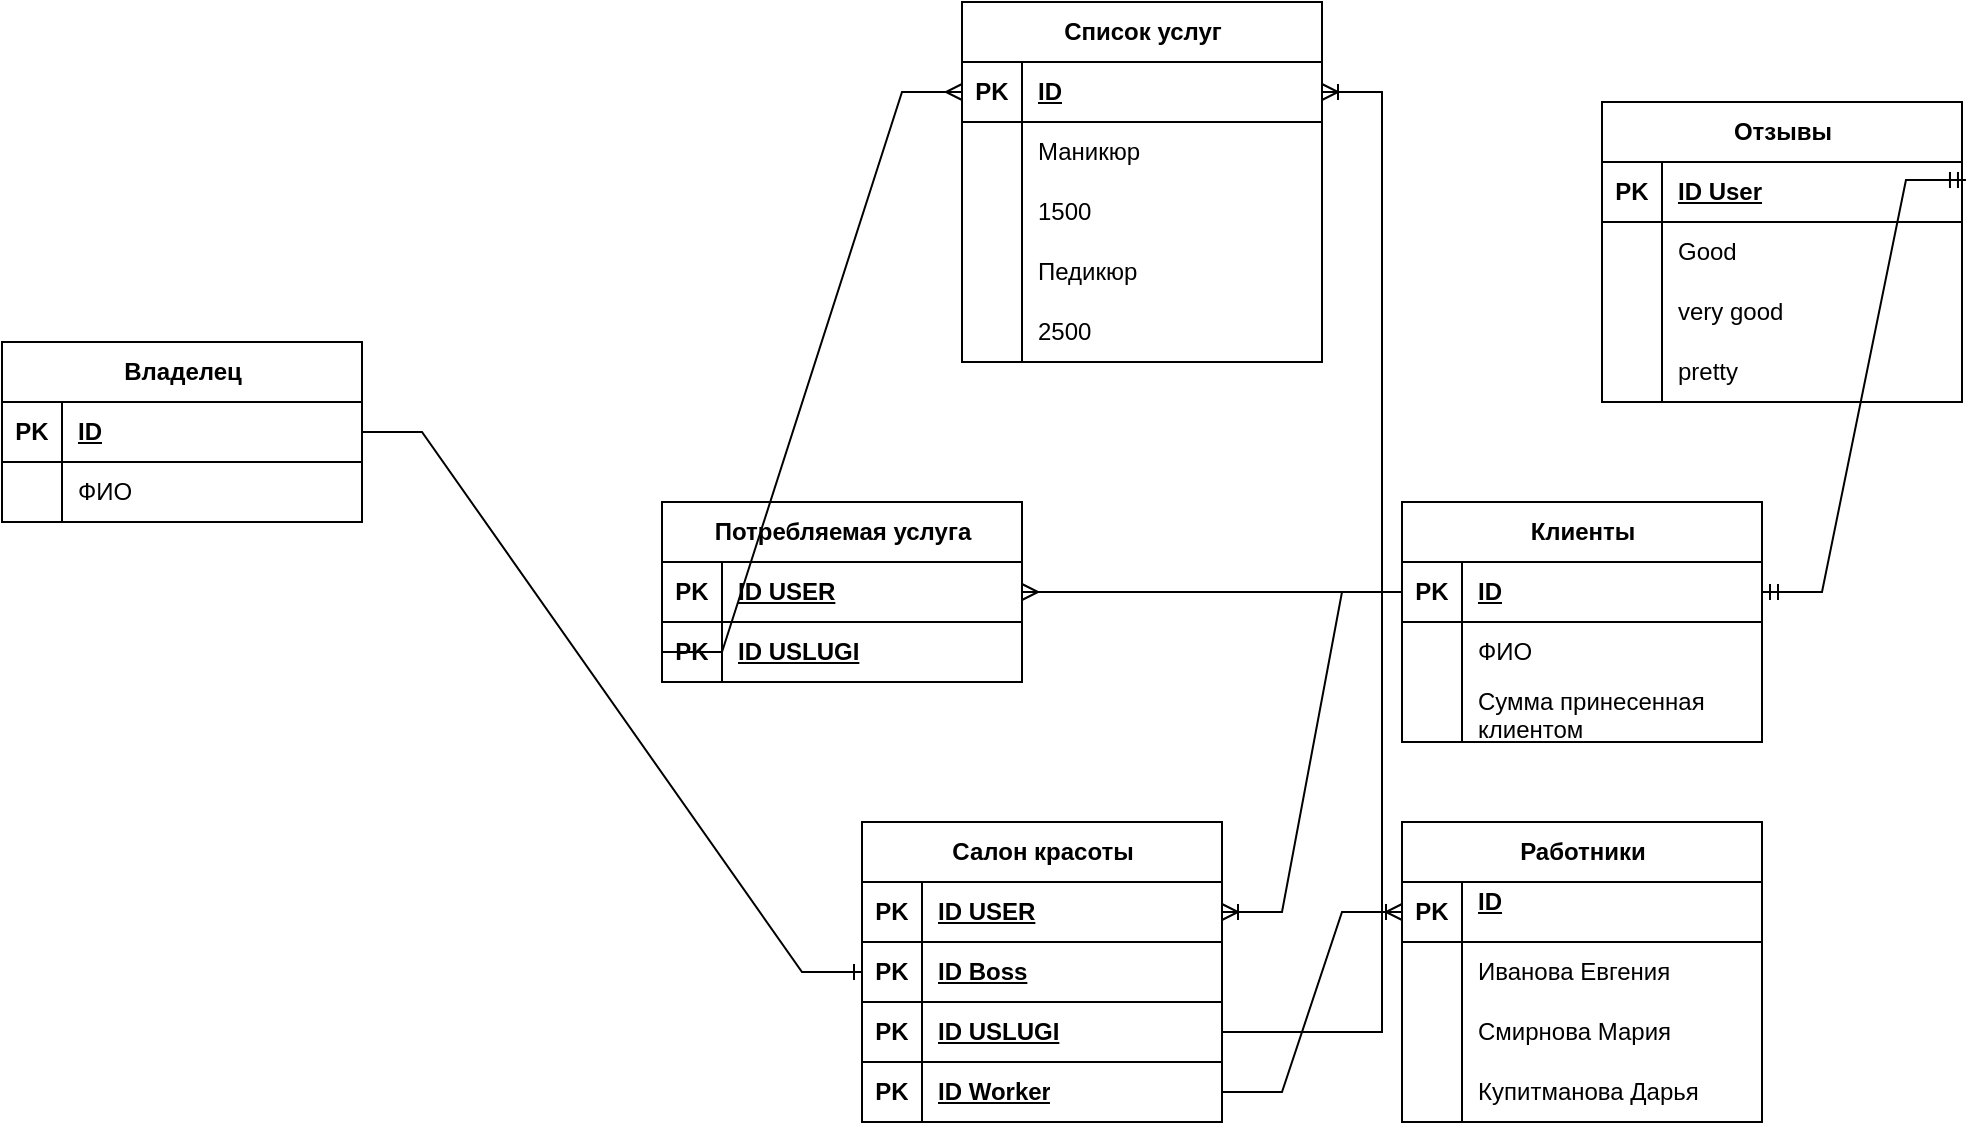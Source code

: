 <mxfile version="24.4.13" type="device">
  <diagram name="Страница — 1" id="r7TE6FZGCEaeoDphcOll">
    <mxGraphModel dx="1866" dy="1411" grid="1" gridSize="10" guides="1" tooltips="1" connect="1" arrows="1" fold="1" page="0" pageScale="1" pageWidth="827" pageHeight="1169" math="0" shadow="0">
      <root>
        <mxCell id="0" />
        <mxCell id="1" parent="0" />
        <mxCell id="mIdYA_Atwy3HraX5k7wt-1" value="Клиенты" style="shape=table;startSize=30;container=1;collapsible=1;childLayout=tableLayout;fixedRows=1;rowLines=0;fontStyle=1;align=center;resizeLast=1;html=1;" vertex="1" parent="1">
          <mxGeometry x="280" y="-200" width="180" height="120" as="geometry" />
        </mxCell>
        <mxCell id="mIdYA_Atwy3HraX5k7wt-2" value="" style="shape=tableRow;horizontal=0;startSize=0;swimlaneHead=0;swimlaneBody=0;fillColor=none;collapsible=0;dropTarget=0;points=[[0,0.5],[1,0.5]];portConstraint=eastwest;top=0;left=0;right=0;bottom=1;" vertex="1" parent="mIdYA_Atwy3HraX5k7wt-1">
          <mxGeometry y="30" width="180" height="30" as="geometry" />
        </mxCell>
        <mxCell id="mIdYA_Atwy3HraX5k7wt-3" value="PK" style="shape=partialRectangle;connectable=0;fillColor=none;top=0;left=0;bottom=0;right=0;fontStyle=1;overflow=hidden;whiteSpace=wrap;html=1;" vertex="1" parent="mIdYA_Atwy3HraX5k7wt-2">
          <mxGeometry width="30" height="30" as="geometry">
            <mxRectangle width="30" height="30" as="alternateBounds" />
          </mxGeometry>
        </mxCell>
        <mxCell id="mIdYA_Atwy3HraX5k7wt-4" value="ID" style="shape=partialRectangle;connectable=0;fillColor=none;top=0;left=0;bottom=0;right=0;align=left;spacingLeft=6;fontStyle=5;overflow=hidden;whiteSpace=wrap;html=1;" vertex="1" parent="mIdYA_Atwy3HraX5k7wt-2">
          <mxGeometry x="30" width="150" height="30" as="geometry">
            <mxRectangle width="150" height="30" as="alternateBounds" />
          </mxGeometry>
        </mxCell>
        <mxCell id="mIdYA_Atwy3HraX5k7wt-5" value="" style="shape=tableRow;horizontal=0;startSize=0;swimlaneHead=0;swimlaneBody=0;fillColor=none;collapsible=0;dropTarget=0;points=[[0,0.5],[1,0.5]];portConstraint=eastwest;top=0;left=0;right=0;bottom=0;" vertex="1" parent="mIdYA_Atwy3HraX5k7wt-1">
          <mxGeometry y="60" width="180" height="30" as="geometry" />
        </mxCell>
        <mxCell id="mIdYA_Atwy3HraX5k7wt-6" value="" style="shape=partialRectangle;connectable=0;fillColor=none;top=0;left=0;bottom=0;right=0;editable=1;overflow=hidden;whiteSpace=wrap;html=1;" vertex="1" parent="mIdYA_Atwy3HraX5k7wt-5">
          <mxGeometry width="30" height="30" as="geometry">
            <mxRectangle width="30" height="30" as="alternateBounds" />
          </mxGeometry>
        </mxCell>
        <mxCell id="mIdYA_Atwy3HraX5k7wt-7" value="ФИО" style="shape=partialRectangle;connectable=0;fillColor=none;top=0;left=0;bottom=0;right=0;align=left;spacingLeft=6;overflow=hidden;whiteSpace=wrap;html=1;" vertex="1" parent="mIdYA_Atwy3HraX5k7wt-5">
          <mxGeometry x="30" width="150" height="30" as="geometry">
            <mxRectangle width="150" height="30" as="alternateBounds" />
          </mxGeometry>
        </mxCell>
        <mxCell id="mIdYA_Atwy3HraX5k7wt-11" value="" style="shape=tableRow;horizontal=0;startSize=0;swimlaneHead=0;swimlaneBody=0;fillColor=none;collapsible=0;dropTarget=0;points=[[0,0.5],[1,0.5]];portConstraint=eastwest;top=0;left=0;right=0;bottom=0;" vertex="1" parent="mIdYA_Atwy3HraX5k7wt-1">
          <mxGeometry y="90" width="180" height="30" as="geometry" />
        </mxCell>
        <mxCell id="mIdYA_Atwy3HraX5k7wt-12" value="" style="shape=partialRectangle;connectable=0;fillColor=none;top=0;left=0;bottom=0;right=0;editable=1;overflow=hidden;whiteSpace=wrap;html=1;" vertex="1" parent="mIdYA_Atwy3HraX5k7wt-11">
          <mxGeometry width="30" height="30" as="geometry">
            <mxRectangle width="30" height="30" as="alternateBounds" />
          </mxGeometry>
        </mxCell>
        <mxCell id="mIdYA_Atwy3HraX5k7wt-13" value="Сумма принесенная клиентом" style="shape=partialRectangle;connectable=0;fillColor=none;top=0;left=0;bottom=0;right=0;align=left;spacingLeft=6;overflow=hidden;whiteSpace=wrap;html=1;" vertex="1" parent="mIdYA_Atwy3HraX5k7wt-11">
          <mxGeometry x="30" width="150" height="30" as="geometry">
            <mxRectangle width="150" height="30" as="alternateBounds" />
          </mxGeometry>
        </mxCell>
        <mxCell id="mIdYA_Atwy3HraX5k7wt-31" value="Салон красоты" style="shape=table;startSize=30;container=1;collapsible=1;childLayout=tableLayout;fixedRows=1;rowLines=0;fontStyle=1;align=center;resizeLast=1;html=1;" vertex="1" parent="1">
          <mxGeometry x="10" y="-40" width="180" height="150" as="geometry" />
        </mxCell>
        <mxCell id="mIdYA_Atwy3HraX5k7wt-32" value="" style="shape=tableRow;horizontal=0;startSize=0;swimlaneHead=0;swimlaneBody=0;fillColor=none;collapsible=0;dropTarget=0;points=[[0,0.5],[1,0.5]];portConstraint=eastwest;top=0;left=0;right=0;bottom=1;" vertex="1" parent="mIdYA_Atwy3HraX5k7wt-31">
          <mxGeometry y="30" width="180" height="30" as="geometry" />
        </mxCell>
        <mxCell id="mIdYA_Atwy3HraX5k7wt-33" value="PK" style="shape=partialRectangle;connectable=0;fillColor=none;top=0;left=0;bottom=0;right=0;fontStyle=1;overflow=hidden;whiteSpace=wrap;html=1;" vertex="1" parent="mIdYA_Atwy3HraX5k7wt-32">
          <mxGeometry width="30" height="30" as="geometry">
            <mxRectangle width="30" height="30" as="alternateBounds" />
          </mxGeometry>
        </mxCell>
        <mxCell id="mIdYA_Atwy3HraX5k7wt-34" value="ID USER" style="shape=partialRectangle;connectable=0;fillColor=none;top=0;left=0;bottom=0;right=0;align=left;spacingLeft=6;fontStyle=5;overflow=hidden;whiteSpace=wrap;html=1;" vertex="1" parent="mIdYA_Atwy3HraX5k7wt-32">
          <mxGeometry x="30" width="150" height="30" as="geometry">
            <mxRectangle width="150" height="30" as="alternateBounds" />
          </mxGeometry>
        </mxCell>
        <mxCell id="mIdYA_Atwy3HraX5k7wt-44" value="" style="shape=tableRow;horizontal=0;startSize=0;swimlaneHead=0;swimlaneBody=0;fillColor=none;collapsible=0;dropTarget=0;points=[[0,0.5],[1,0.5]];portConstraint=eastwest;top=0;left=0;right=0;bottom=1;" vertex="1" parent="mIdYA_Atwy3HraX5k7wt-31">
          <mxGeometry y="60" width="180" height="30" as="geometry" />
        </mxCell>
        <mxCell id="mIdYA_Atwy3HraX5k7wt-45" value="PK" style="shape=partialRectangle;connectable=0;fillColor=none;top=0;left=0;bottom=0;right=0;fontStyle=1;overflow=hidden;whiteSpace=wrap;html=1;" vertex="1" parent="mIdYA_Atwy3HraX5k7wt-44">
          <mxGeometry width="30" height="30" as="geometry">
            <mxRectangle width="30" height="30" as="alternateBounds" />
          </mxGeometry>
        </mxCell>
        <mxCell id="mIdYA_Atwy3HraX5k7wt-46" value="ID Boss" style="shape=partialRectangle;connectable=0;fillColor=none;top=0;left=0;bottom=0;right=0;align=left;spacingLeft=6;fontStyle=5;overflow=hidden;whiteSpace=wrap;html=1;" vertex="1" parent="mIdYA_Atwy3HraX5k7wt-44">
          <mxGeometry x="30" width="150" height="30" as="geometry">
            <mxRectangle width="150" height="30" as="alternateBounds" />
          </mxGeometry>
        </mxCell>
        <mxCell id="mIdYA_Atwy3HraX5k7wt-63" value="" style="shape=tableRow;horizontal=0;startSize=0;swimlaneHead=0;swimlaneBody=0;fillColor=none;collapsible=0;dropTarget=0;points=[[0,0.5],[1,0.5]];portConstraint=eastwest;top=0;left=0;right=0;bottom=1;" vertex="1" parent="mIdYA_Atwy3HraX5k7wt-31">
          <mxGeometry y="90" width="180" height="30" as="geometry" />
        </mxCell>
        <mxCell id="mIdYA_Atwy3HraX5k7wt-64" value="PK" style="shape=partialRectangle;connectable=0;fillColor=none;top=0;left=0;bottom=0;right=0;fontStyle=1;overflow=hidden;whiteSpace=wrap;html=1;" vertex="1" parent="mIdYA_Atwy3HraX5k7wt-63">
          <mxGeometry width="30" height="30" as="geometry">
            <mxRectangle width="30" height="30" as="alternateBounds" />
          </mxGeometry>
        </mxCell>
        <mxCell id="mIdYA_Atwy3HraX5k7wt-65" value="ID USLUGI" style="shape=partialRectangle;connectable=0;fillColor=none;top=0;left=0;bottom=0;right=0;align=left;spacingLeft=6;fontStyle=5;overflow=hidden;whiteSpace=wrap;html=1;" vertex="1" parent="mIdYA_Atwy3HraX5k7wt-63">
          <mxGeometry x="30" width="150" height="30" as="geometry">
            <mxRectangle width="150" height="30" as="alternateBounds" />
          </mxGeometry>
        </mxCell>
        <mxCell id="mIdYA_Atwy3HraX5k7wt-82" value="" style="shape=tableRow;horizontal=0;startSize=0;swimlaneHead=0;swimlaneBody=0;fillColor=none;collapsible=0;dropTarget=0;points=[[0,0.5],[1,0.5]];portConstraint=eastwest;top=0;left=0;right=0;bottom=1;" vertex="1" parent="mIdYA_Atwy3HraX5k7wt-31">
          <mxGeometry y="120" width="180" height="30" as="geometry" />
        </mxCell>
        <mxCell id="mIdYA_Atwy3HraX5k7wt-83" value="PK" style="shape=partialRectangle;connectable=0;fillColor=none;top=0;left=0;bottom=0;right=0;fontStyle=1;overflow=hidden;whiteSpace=wrap;html=1;" vertex="1" parent="mIdYA_Atwy3HraX5k7wt-82">
          <mxGeometry width="30" height="30" as="geometry">
            <mxRectangle width="30" height="30" as="alternateBounds" />
          </mxGeometry>
        </mxCell>
        <mxCell id="mIdYA_Atwy3HraX5k7wt-84" value="ID Worker" style="shape=partialRectangle;connectable=0;fillColor=none;top=0;left=0;bottom=0;right=0;align=left;spacingLeft=6;fontStyle=5;overflow=hidden;whiteSpace=wrap;html=1;" vertex="1" parent="mIdYA_Atwy3HraX5k7wt-82">
          <mxGeometry x="30" width="150" height="30" as="geometry">
            <mxRectangle width="150" height="30" as="alternateBounds" />
          </mxGeometry>
        </mxCell>
        <mxCell id="mIdYA_Atwy3HraX5k7wt-18" value="Владелец" style="shape=table;startSize=30;container=1;collapsible=1;childLayout=tableLayout;fixedRows=1;rowLines=0;fontStyle=1;align=center;resizeLast=1;html=1;" vertex="1" parent="1">
          <mxGeometry x="-420" y="-280" width="180" height="90" as="geometry" />
        </mxCell>
        <mxCell id="mIdYA_Atwy3HraX5k7wt-19" value="" style="shape=tableRow;horizontal=0;startSize=0;swimlaneHead=0;swimlaneBody=0;fillColor=none;collapsible=0;dropTarget=0;points=[[0,0.5],[1,0.5]];portConstraint=eastwest;top=0;left=0;right=0;bottom=1;" vertex="1" parent="mIdYA_Atwy3HraX5k7wt-18">
          <mxGeometry y="30" width="180" height="30" as="geometry" />
        </mxCell>
        <mxCell id="mIdYA_Atwy3HraX5k7wt-20" value="PK" style="shape=partialRectangle;connectable=0;fillColor=none;top=0;left=0;bottom=0;right=0;fontStyle=1;overflow=hidden;whiteSpace=wrap;html=1;" vertex="1" parent="mIdYA_Atwy3HraX5k7wt-19">
          <mxGeometry width="30" height="30" as="geometry">
            <mxRectangle width="30" height="30" as="alternateBounds" />
          </mxGeometry>
        </mxCell>
        <mxCell id="mIdYA_Atwy3HraX5k7wt-21" value="ID" style="shape=partialRectangle;connectable=0;fillColor=none;top=0;left=0;bottom=0;right=0;align=left;spacingLeft=6;fontStyle=5;overflow=hidden;whiteSpace=wrap;html=1;" vertex="1" parent="mIdYA_Atwy3HraX5k7wt-19">
          <mxGeometry x="30" width="150" height="30" as="geometry">
            <mxRectangle width="150" height="30" as="alternateBounds" />
          </mxGeometry>
        </mxCell>
        <mxCell id="mIdYA_Atwy3HraX5k7wt-22" value="" style="shape=tableRow;horizontal=0;startSize=0;swimlaneHead=0;swimlaneBody=0;fillColor=none;collapsible=0;dropTarget=0;points=[[0,0.5],[1,0.5]];portConstraint=eastwest;top=0;left=0;right=0;bottom=0;" vertex="1" parent="mIdYA_Atwy3HraX5k7wt-18">
          <mxGeometry y="60" width="180" height="30" as="geometry" />
        </mxCell>
        <mxCell id="mIdYA_Atwy3HraX5k7wt-23" value="" style="shape=partialRectangle;connectable=0;fillColor=none;top=0;left=0;bottom=0;right=0;editable=1;overflow=hidden;whiteSpace=wrap;html=1;" vertex="1" parent="mIdYA_Atwy3HraX5k7wt-22">
          <mxGeometry width="30" height="30" as="geometry">
            <mxRectangle width="30" height="30" as="alternateBounds" />
          </mxGeometry>
        </mxCell>
        <mxCell id="mIdYA_Atwy3HraX5k7wt-24" value="ФИО" style="shape=partialRectangle;connectable=0;fillColor=none;top=0;left=0;bottom=0;right=0;align=left;spacingLeft=6;overflow=hidden;whiteSpace=wrap;html=1;" vertex="1" parent="mIdYA_Atwy3HraX5k7wt-22">
          <mxGeometry x="30" width="150" height="30" as="geometry">
            <mxRectangle width="150" height="30" as="alternateBounds" />
          </mxGeometry>
        </mxCell>
        <mxCell id="mIdYA_Atwy3HraX5k7wt-48" value="" style="edgeStyle=entityRelationEdgeStyle;fontSize=12;html=1;endArrow=ERone;endFill=1;rounded=0;exitX=1;exitY=0.5;exitDx=0;exitDy=0;" edge="1" parent="1" source="mIdYA_Atwy3HraX5k7wt-19" target="mIdYA_Atwy3HraX5k7wt-44">
          <mxGeometry width="100" height="100" relative="1" as="geometry">
            <mxPoint x="10" y="-110" as="sourcePoint" />
            <mxPoint x="110" y="-210" as="targetPoint" />
          </mxGeometry>
        </mxCell>
        <mxCell id="mIdYA_Atwy3HraX5k7wt-49" value="" style="edgeStyle=entityRelationEdgeStyle;fontSize=12;html=1;endArrow=ERoneToMany;rounded=0;entryX=1;entryY=0.5;entryDx=0;entryDy=0;" edge="1" parent="1" source="mIdYA_Atwy3HraX5k7wt-2" target="mIdYA_Atwy3HraX5k7wt-32">
          <mxGeometry width="100" height="100" relative="1" as="geometry">
            <mxPoint y="-50" as="sourcePoint" />
            <mxPoint x="100" y="-150" as="targetPoint" />
            <Array as="points">
              <mxPoint x="170" y="-130" />
            </Array>
          </mxGeometry>
        </mxCell>
        <mxCell id="mIdYA_Atwy3HraX5k7wt-50" value="Список услуг" style="shape=table;startSize=30;container=1;collapsible=1;childLayout=tableLayout;fixedRows=1;rowLines=0;fontStyle=1;align=center;resizeLast=1;html=1;" vertex="1" parent="1">
          <mxGeometry x="60" y="-450" width="180" height="180" as="geometry" />
        </mxCell>
        <mxCell id="mIdYA_Atwy3HraX5k7wt-51" value="" style="shape=tableRow;horizontal=0;startSize=0;swimlaneHead=0;swimlaneBody=0;fillColor=none;collapsible=0;dropTarget=0;points=[[0,0.5],[1,0.5]];portConstraint=eastwest;top=0;left=0;right=0;bottom=1;" vertex="1" parent="mIdYA_Atwy3HraX5k7wt-50">
          <mxGeometry y="30" width="180" height="30" as="geometry" />
        </mxCell>
        <mxCell id="mIdYA_Atwy3HraX5k7wt-52" value="PK" style="shape=partialRectangle;connectable=0;fillColor=none;top=0;left=0;bottom=0;right=0;fontStyle=1;overflow=hidden;whiteSpace=wrap;html=1;" vertex="1" parent="mIdYA_Atwy3HraX5k7wt-51">
          <mxGeometry width="30" height="30" as="geometry">
            <mxRectangle width="30" height="30" as="alternateBounds" />
          </mxGeometry>
        </mxCell>
        <mxCell id="mIdYA_Atwy3HraX5k7wt-53" value="ID" style="shape=partialRectangle;connectable=0;fillColor=none;top=0;left=0;bottom=0;right=0;align=left;spacingLeft=6;fontStyle=5;overflow=hidden;whiteSpace=wrap;html=1;" vertex="1" parent="mIdYA_Atwy3HraX5k7wt-51">
          <mxGeometry x="30" width="150" height="30" as="geometry">
            <mxRectangle width="150" height="30" as="alternateBounds" />
          </mxGeometry>
        </mxCell>
        <mxCell id="mIdYA_Atwy3HraX5k7wt-54" value="" style="shape=tableRow;horizontal=0;startSize=0;swimlaneHead=0;swimlaneBody=0;fillColor=none;collapsible=0;dropTarget=0;points=[[0,0.5],[1,0.5]];portConstraint=eastwest;top=0;left=0;right=0;bottom=0;" vertex="1" parent="mIdYA_Atwy3HraX5k7wt-50">
          <mxGeometry y="60" width="180" height="30" as="geometry" />
        </mxCell>
        <mxCell id="mIdYA_Atwy3HraX5k7wt-55" value="" style="shape=partialRectangle;connectable=0;fillColor=none;top=0;left=0;bottom=0;right=0;editable=1;overflow=hidden;whiteSpace=wrap;html=1;" vertex="1" parent="mIdYA_Atwy3HraX5k7wt-54">
          <mxGeometry width="30" height="30" as="geometry">
            <mxRectangle width="30" height="30" as="alternateBounds" />
          </mxGeometry>
        </mxCell>
        <mxCell id="mIdYA_Atwy3HraX5k7wt-56" value="Маникюр" style="shape=partialRectangle;connectable=0;fillColor=none;top=0;left=0;bottom=0;right=0;align=left;spacingLeft=6;overflow=hidden;whiteSpace=wrap;html=1;" vertex="1" parent="mIdYA_Atwy3HraX5k7wt-54">
          <mxGeometry x="30" width="150" height="30" as="geometry">
            <mxRectangle width="150" height="30" as="alternateBounds" />
          </mxGeometry>
        </mxCell>
        <mxCell id="mIdYA_Atwy3HraX5k7wt-85" value="" style="shape=tableRow;horizontal=0;startSize=0;swimlaneHead=0;swimlaneBody=0;fillColor=none;collapsible=0;dropTarget=0;points=[[0,0.5],[1,0.5]];portConstraint=eastwest;top=0;left=0;right=0;bottom=0;" vertex="1" parent="mIdYA_Atwy3HraX5k7wt-50">
          <mxGeometry y="90" width="180" height="30" as="geometry" />
        </mxCell>
        <mxCell id="mIdYA_Atwy3HraX5k7wt-86" value="" style="shape=partialRectangle;connectable=0;fillColor=none;top=0;left=0;bottom=0;right=0;editable=1;overflow=hidden;whiteSpace=wrap;html=1;" vertex="1" parent="mIdYA_Atwy3HraX5k7wt-85">
          <mxGeometry width="30" height="30" as="geometry">
            <mxRectangle width="30" height="30" as="alternateBounds" />
          </mxGeometry>
        </mxCell>
        <mxCell id="mIdYA_Atwy3HraX5k7wt-87" value="1500" style="shape=partialRectangle;connectable=0;fillColor=none;top=0;left=0;bottom=0;right=0;align=left;spacingLeft=6;overflow=hidden;whiteSpace=wrap;html=1;" vertex="1" parent="mIdYA_Atwy3HraX5k7wt-85">
          <mxGeometry x="30" width="150" height="30" as="geometry">
            <mxRectangle width="150" height="30" as="alternateBounds" />
          </mxGeometry>
        </mxCell>
        <mxCell id="mIdYA_Atwy3HraX5k7wt-57" value="" style="shape=tableRow;horizontal=0;startSize=0;swimlaneHead=0;swimlaneBody=0;fillColor=none;collapsible=0;dropTarget=0;points=[[0,0.5],[1,0.5]];portConstraint=eastwest;top=0;left=0;right=0;bottom=0;" vertex="1" parent="mIdYA_Atwy3HraX5k7wt-50">
          <mxGeometry y="120" width="180" height="30" as="geometry" />
        </mxCell>
        <mxCell id="mIdYA_Atwy3HraX5k7wt-58" value="" style="shape=partialRectangle;connectable=0;fillColor=none;top=0;left=0;bottom=0;right=0;editable=1;overflow=hidden;whiteSpace=wrap;html=1;" vertex="1" parent="mIdYA_Atwy3HraX5k7wt-57">
          <mxGeometry width="30" height="30" as="geometry">
            <mxRectangle width="30" height="30" as="alternateBounds" />
          </mxGeometry>
        </mxCell>
        <mxCell id="mIdYA_Atwy3HraX5k7wt-59" value="Педикюр" style="shape=partialRectangle;connectable=0;fillColor=none;top=0;left=0;bottom=0;right=0;align=left;spacingLeft=6;overflow=hidden;whiteSpace=wrap;html=1;" vertex="1" parent="mIdYA_Atwy3HraX5k7wt-57">
          <mxGeometry x="30" width="150" height="30" as="geometry">
            <mxRectangle width="150" height="30" as="alternateBounds" />
          </mxGeometry>
        </mxCell>
        <mxCell id="mIdYA_Atwy3HraX5k7wt-88" value="" style="shape=tableRow;horizontal=0;startSize=0;swimlaneHead=0;swimlaneBody=0;fillColor=none;collapsible=0;dropTarget=0;points=[[0,0.5],[1,0.5]];portConstraint=eastwest;top=0;left=0;right=0;bottom=0;" vertex="1" parent="mIdYA_Atwy3HraX5k7wt-50">
          <mxGeometry y="150" width="180" height="30" as="geometry" />
        </mxCell>
        <mxCell id="mIdYA_Atwy3HraX5k7wt-89" value="" style="shape=partialRectangle;connectable=0;fillColor=none;top=0;left=0;bottom=0;right=0;editable=1;overflow=hidden;whiteSpace=wrap;html=1;" vertex="1" parent="mIdYA_Atwy3HraX5k7wt-88">
          <mxGeometry width="30" height="30" as="geometry">
            <mxRectangle width="30" height="30" as="alternateBounds" />
          </mxGeometry>
        </mxCell>
        <mxCell id="mIdYA_Atwy3HraX5k7wt-90" value="2500" style="shape=partialRectangle;connectable=0;fillColor=none;top=0;left=0;bottom=0;right=0;align=left;spacingLeft=6;overflow=hidden;whiteSpace=wrap;html=1;" vertex="1" parent="mIdYA_Atwy3HraX5k7wt-88">
          <mxGeometry x="30" width="150" height="30" as="geometry">
            <mxRectangle width="150" height="30" as="alternateBounds" />
          </mxGeometry>
        </mxCell>
        <mxCell id="mIdYA_Atwy3HraX5k7wt-67" value="" style="edgeStyle=entityRelationEdgeStyle;fontSize=12;html=1;endArrow=ERoneToMany;rounded=0;" edge="1" parent="1" source="mIdYA_Atwy3HraX5k7wt-63" target="mIdYA_Atwy3HraX5k7wt-51">
          <mxGeometry width="100" height="100" relative="1" as="geometry">
            <mxPoint x="-320" y="-140" as="sourcePoint" />
            <mxPoint x="-370" y="20" as="targetPoint" />
            <Array as="points">
              <mxPoint x="-390" y="-115" />
            </Array>
          </mxGeometry>
        </mxCell>
        <mxCell id="mIdYA_Atwy3HraX5k7wt-68" value="Работники" style="shape=table;startSize=30;container=1;collapsible=1;childLayout=tableLayout;fixedRows=1;rowLines=0;fontStyle=1;align=center;resizeLast=1;html=1;" vertex="1" parent="1">
          <mxGeometry x="280" y="-40" width="180" height="150" as="geometry" />
        </mxCell>
        <mxCell id="mIdYA_Atwy3HraX5k7wt-69" value="" style="shape=tableRow;horizontal=0;startSize=0;swimlaneHead=0;swimlaneBody=0;fillColor=none;collapsible=0;dropTarget=0;points=[[0,0.5],[1,0.5]];portConstraint=eastwest;top=0;left=0;right=0;bottom=1;" vertex="1" parent="mIdYA_Atwy3HraX5k7wt-68">
          <mxGeometry y="30" width="180" height="30" as="geometry" />
        </mxCell>
        <mxCell id="mIdYA_Atwy3HraX5k7wt-70" value="PK" style="shape=partialRectangle;connectable=0;fillColor=none;top=0;left=0;bottom=0;right=0;fontStyle=1;overflow=hidden;whiteSpace=wrap;html=1;" vertex="1" parent="mIdYA_Atwy3HraX5k7wt-69">
          <mxGeometry width="30" height="30" as="geometry">
            <mxRectangle width="30" height="30" as="alternateBounds" />
          </mxGeometry>
        </mxCell>
        <mxCell id="mIdYA_Atwy3HraX5k7wt-71" value="ID&lt;div&gt;&lt;br&gt;&lt;/div&gt;" style="shape=partialRectangle;connectable=0;fillColor=none;top=0;left=0;bottom=0;right=0;align=left;spacingLeft=6;fontStyle=5;overflow=hidden;whiteSpace=wrap;html=1;" vertex="1" parent="mIdYA_Atwy3HraX5k7wt-69">
          <mxGeometry x="30" width="150" height="30" as="geometry">
            <mxRectangle width="150" height="30" as="alternateBounds" />
          </mxGeometry>
        </mxCell>
        <mxCell id="mIdYA_Atwy3HraX5k7wt-72" value="" style="shape=tableRow;horizontal=0;startSize=0;swimlaneHead=0;swimlaneBody=0;fillColor=none;collapsible=0;dropTarget=0;points=[[0,0.5],[1,0.5]];portConstraint=eastwest;top=0;left=0;right=0;bottom=0;" vertex="1" parent="mIdYA_Atwy3HraX5k7wt-68">
          <mxGeometry y="60" width="180" height="30" as="geometry" />
        </mxCell>
        <mxCell id="mIdYA_Atwy3HraX5k7wt-73" value="" style="shape=partialRectangle;connectable=0;fillColor=none;top=0;left=0;bottom=0;right=0;editable=1;overflow=hidden;whiteSpace=wrap;html=1;" vertex="1" parent="mIdYA_Atwy3HraX5k7wt-72">
          <mxGeometry width="30" height="30" as="geometry">
            <mxRectangle width="30" height="30" as="alternateBounds" />
          </mxGeometry>
        </mxCell>
        <mxCell id="mIdYA_Atwy3HraX5k7wt-74" value="Иванова Евгения" style="shape=partialRectangle;connectable=0;fillColor=none;top=0;left=0;bottom=0;right=0;align=left;spacingLeft=6;overflow=hidden;whiteSpace=wrap;html=1;" vertex="1" parent="mIdYA_Atwy3HraX5k7wt-72">
          <mxGeometry x="30" width="150" height="30" as="geometry">
            <mxRectangle width="150" height="30" as="alternateBounds" />
          </mxGeometry>
        </mxCell>
        <mxCell id="mIdYA_Atwy3HraX5k7wt-75" value="" style="shape=tableRow;horizontal=0;startSize=0;swimlaneHead=0;swimlaneBody=0;fillColor=none;collapsible=0;dropTarget=0;points=[[0,0.5],[1,0.5]];portConstraint=eastwest;top=0;left=0;right=0;bottom=0;" vertex="1" parent="mIdYA_Atwy3HraX5k7wt-68">
          <mxGeometry y="90" width="180" height="30" as="geometry" />
        </mxCell>
        <mxCell id="mIdYA_Atwy3HraX5k7wt-76" value="" style="shape=partialRectangle;connectable=0;fillColor=none;top=0;left=0;bottom=0;right=0;editable=1;overflow=hidden;whiteSpace=wrap;html=1;" vertex="1" parent="mIdYA_Atwy3HraX5k7wt-75">
          <mxGeometry width="30" height="30" as="geometry">
            <mxRectangle width="30" height="30" as="alternateBounds" />
          </mxGeometry>
        </mxCell>
        <mxCell id="mIdYA_Atwy3HraX5k7wt-77" value="Смирнова Мария" style="shape=partialRectangle;connectable=0;fillColor=none;top=0;left=0;bottom=0;right=0;align=left;spacingLeft=6;overflow=hidden;whiteSpace=wrap;html=1;" vertex="1" parent="mIdYA_Atwy3HraX5k7wt-75">
          <mxGeometry x="30" width="150" height="30" as="geometry">
            <mxRectangle width="150" height="30" as="alternateBounds" />
          </mxGeometry>
        </mxCell>
        <mxCell id="mIdYA_Atwy3HraX5k7wt-78" value="" style="shape=tableRow;horizontal=0;startSize=0;swimlaneHead=0;swimlaneBody=0;fillColor=none;collapsible=0;dropTarget=0;points=[[0,0.5],[1,0.5]];portConstraint=eastwest;top=0;left=0;right=0;bottom=0;" vertex="1" parent="mIdYA_Atwy3HraX5k7wt-68">
          <mxGeometry y="120" width="180" height="30" as="geometry" />
        </mxCell>
        <mxCell id="mIdYA_Atwy3HraX5k7wt-79" value="" style="shape=partialRectangle;connectable=0;fillColor=none;top=0;left=0;bottom=0;right=0;editable=1;overflow=hidden;whiteSpace=wrap;html=1;" vertex="1" parent="mIdYA_Atwy3HraX5k7wt-78">
          <mxGeometry width="30" height="30" as="geometry">
            <mxRectangle width="30" height="30" as="alternateBounds" />
          </mxGeometry>
        </mxCell>
        <mxCell id="mIdYA_Atwy3HraX5k7wt-80" value="Купитманова Дарья" style="shape=partialRectangle;connectable=0;fillColor=none;top=0;left=0;bottom=0;right=0;align=left;spacingLeft=6;overflow=hidden;whiteSpace=wrap;html=1;" vertex="1" parent="mIdYA_Atwy3HraX5k7wt-78">
          <mxGeometry x="30" width="150" height="30" as="geometry">
            <mxRectangle width="150" height="30" as="alternateBounds" />
          </mxGeometry>
        </mxCell>
        <mxCell id="mIdYA_Atwy3HraX5k7wt-81" value="" style="edgeStyle=entityRelationEdgeStyle;fontSize=12;html=1;endArrow=ERoneToMany;rounded=0;entryX=0;entryY=0.5;entryDx=0;entryDy=0;" edge="1" parent="1" source="mIdYA_Atwy3HraX5k7wt-82" target="mIdYA_Atwy3HraX5k7wt-69">
          <mxGeometry width="100" height="100" relative="1" as="geometry">
            <mxPoint x="100" y="150" as="sourcePoint" />
            <mxPoint x="30" y="220" as="targetPoint" />
            <Array as="points">
              <mxPoint x="-300" y="-30" />
            </Array>
          </mxGeometry>
        </mxCell>
        <mxCell id="mIdYA_Atwy3HraX5k7wt-91" value="Отзывы" style="shape=table;startSize=30;container=1;collapsible=1;childLayout=tableLayout;fixedRows=1;rowLines=0;fontStyle=1;align=center;resizeLast=1;html=1;" vertex="1" parent="1">
          <mxGeometry x="380" y="-400" width="180" height="150" as="geometry" />
        </mxCell>
        <mxCell id="mIdYA_Atwy3HraX5k7wt-92" value="" style="shape=tableRow;horizontal=0;startSize=0;swimlaneHead=0;swimlaneBody=0;fillColor=none;collapsible=0;dropTarget=0;points=[[0,0.5],[1,0.5]];portConstraint=eastwest;top=0;left=0;right=0;bottom=1;" vertex="1" parent="mIdYA_Atwy3HraX5k7wt-91">
          <mxGeometry y="30" width="180" height="30" as="geometry" />
        </mxCell>
        <mxCell id="mIdYA_Atwy3HraX5k7wt-93" value="PK" style="shape=partialRectangle;connectable=0;fillColor=none;top=0;left=0;bottom=0;right=0;fontStyle=1;overflow=hidden;whiteSpace=wrap;html=1;" vertex="1" parent="mIdYA_Atwy3HraX5k7wt-92">
          <mxGeometry width="30" height="30" as="geometry">
            <mxRectangle width="30" height="30" as="alternateBounds" />
          </mxGeometry>
        </mxCell>
        <mxCell id="mIdYA_Atwy3HraX5k7wt-94" value="ID User" style="shape=partialRectangle;connectable=0;fillColor=none;top=0;left=0;bottom=0;right=0;align=left;spacingLeft=6;fontStyle=5;overflow=hidden;whiteSpace=wrap;html=1;" vertex="1" parent="mIdYA_Atwy3HraX5k7wt-92">
          <mxGeometry x="30" width="150" height="30" as="geometry">
            <mxRectangle width="150" height="30" as="alternateBounds" />
          </mxGeometry>
        </mxCell>
        <mxCell id="mIdYA_Atwy3HraX5k7wt-95" value="" style="shape=tableRow;horizontal=0;startSize=0;swimlaneHead=0;swimlaneBody=0;fillColor=none;collapsible=0;dropTarget=0;points=[[0,0.5],[1,0.5]];portConstraint=eastwest;top=0;left=0;right=0;bottom=0;" vertex="1" parent="mIdYA_Atwy3HraX5k7wt-91">
          <mxGeometry y="60" width="180" height="30" as="geometry" />
        </mxCell>
        <mxCell id="mIdYA_Atwy3HraX5k7wt-96" value="" style="shape=partialRectangle;connectable=0;fillColor=none;top=0;left=0;bottom=0;right=0;editable=1;overflow=hidden;whiteSpace=wrap;html=1;" vertex="1" parent="mIdYA_Atwy3HraX5k7wt-95">
          <mxGeometry width="30" height="30" as="geometry">
            <mxRectangle width="30" height="30" as="alternateBounds" />
          </mxGeometry>
        </mxCell>
        <mxCell id="mIdYA_Atwy3HraX5k7wt-97" value="Good" style="shape=partialRectangle;connectable=0;fillColor=none;top=0;left=0;bottom=0;right=0;align=left;spacingLeft=6;overflow=hidden;whiteSpace=wrap;html=1;" vertex="1" parent="mIdYA_Atwy3HraX5k7wt-95">
          <mxGeometry x="30" width="150" height="30" as="geometry">
            <mxRectangle width="150" height="30" as="alternateBounds" />
          </mxGeometry>
        </mxCell>
        <mxCell id="mIdYA_Atwy3HraX5k7wt-98" value="" style="shape=tableRow;horizontal=0;startSize=0;swimlaneHead=0;swimlaneBody=0;fillColor=none;collapsible=0;dropTarget=0;points=[[0,0.5],[1,0.5]];portConstraint=eastwest;top=0;left=0;right=0;bottom=0;" vertex="1" parent="mIdYA_Atwy3HraX5k7wt-91">
          <mxGeometry y="90" width="180" height="30" as="geometry" />
        </mxCell>
        <mxCell id="mIdYA_Atwy3HraX5k7wt-99" value="" style="shape=partialRectangle;connectable=0;fillColor=none;top=0;left=0;bottom=0;right=0;editable=1;overflow=hidden;whiteSpace=wrap;html=1;" vertex="1" parent="mIdYA_Atwy3HraX5k7wt-98">
          <mxGeometry width="30" height="30" as="geometry">
            <mxRectangle width="30" height="30" as="alternateBounds" />
          </mxGeometry>
        </mxCell>
        <mxCell id="mIdYA_Atwy3HraX5k7wt-100" value="very good&amp;nbsp;" style="shape=partialRectangle;connectable=0;fillColor=none;top=0;left=0;bottom=0;right=0;align=left;spacingLeft=6;overflow=hidden;whiteSpace=wrap;html=1;" vertex="1" parent="mIdYA_Atwy3HraX5k7wt-98">
          <mxGeometry x="30" width="150" height="30" as="geometry">
            <mxRectangle width="150" height="30" as="alternateBounds" />
          </mxGeometry>
        </mxCell>
        <mxCell id="mIdYA_Atwy3HraX5k7wt-101" value="" style="shape=tableRow;horizontal=0;startSize=0;swimlaneHead=0;swimlaneBody=0;fillColor=none;collapsible=0;dropTarget=0;points=[[0,0.5],[1,0.5]];portConstraint=eastwest;top=0;left=0;right=0;bottom=0;" vertex="1" parent="mIdYA_Atwy3HraX5k7wt-91">
          <mxGeometry y="120" width="180" height="30" as="geometry" />
        </mxCell>
        <mxCell id="mIdYA_Atwy3HraX5k7wt-102" value="" style="shape=partialRectangle;connectable=0;fillColor=none;top=0;left=0;bottom=0;right=0;editable=1;overflow=hidden;whiteSpace=wrap;html=1;" vertex="1" parent="mIdYA_Atwy3HraX5k7wt-101">
          <mxGeometry width="30" height="30" as="geometry">
            <mxRectangle width="30" height="30" as="alternateBounds" />
          </mxGeometry>
        </mxCell>
        <mxCell id="mIdYA_Atwy3HraX5k7wt-103" value="pretty" style="shape=partialRectangle;connectable=0;fillColor=none;top=0;left=0;bottom=0;right=0;align=left;spacingLeft=6;overflow=hidden;whiteSpace=wrap;html=1;" vertex="1" parent="mIdYA_Atwy3HraX5k7wt-101">
          <mxGeometry x="30" width="150" height="30" as="geometry">
            <mxRectangle width="150" height="30" as="alternateBounds" />
          </mxGeometry>
        </mxCell>
        <mxCell id="mIdYA_Atwy3HraX5k7wt-104" value="" style="edgeStyle=entityRelationEdgeStyle;fontSize=12;html=1;endArrow=ERmandOne;startArrow=ERmandOne;rounded=0;exitX=1.011;exitY=0.3;exitDx=0;exitDy=0;exitPerimeter=0;" edge="1" parent="1" source="mIdYA_Atwy3HraX5k7wt-92" target="mIdYA_Atwy3HraX5k7wt-2">
          <mxGeometry width="100" height="100" relative="1" as="geometry">
            <mxPoint y="50" as="sourcePoint" />
            <mxPoint x="100" y="-50" as="targetPoint" />
          </mxGeometry>
        </mxCell>
        <mxCell id="mIdYA_Atwy3HraX5k7wt-105" value="Потребляемая услуга" style="shape=table;startSize=30;container=1;collapsible=1;childLayout=tableLayout;fixedRows=1;rowLines=0;fontStyle=1;align=center;resizeLast=1;html=1;" vertex="1" parent="1">
          <mxGeometry x="-90" y="-200" width="180" height="90" as="geometry" />
        </mxCell>
        <mxCell id="mIdYA_Atwy3HraX5k7wt-106" value="" style="shape=tableRow;horizontal=0;startSize=0;swimlaneHead=0;swimlaneBody=0;fillColor=none;collapsible=0;dropTarget=0;points=[[0,0.5],[1,0.5]];portConstraint=eastwest;top=0;left=0;right=0;bottom=1;" vertex="1" parent="mIdYA_Atwy3HraX5k7wt-105">
          <mxGeometry y="30" width="180" height="30" as="geometry" />
        </mxCell>
        <mxCell id="mIdYA_Atwy3HraX5k7wt-107" value="PK" style="shape=partialRectangle;connectable=0;fillColor=none;top=0;left=0;bottom=0;right=0;fontStyle=1;overflow=hidden;whiteSpace=wrap;html=1;" vertex="1" parent="mIdYA_Atwy3HraX5k7wt-106">
          <mxGeometry width="30" height="30" as="geometry">
            <mxRectangle width="30" height="30" as="alternateBounds" />
          </mxGeometry>
        </mxCell>
        <mxCell id="mIdYA_Atwy3HraX5k7wt-108" value="ID USER" style="shape=partialRectangle;connectable=0;fillColor=none;top=0;left=0;bottom=0;right=0;align=left;spacingLeft=6;fontStyle=5;overflow=hidden;whiteSpace=wrap;html=1;" vertex="1" parent="mIdYA_Atwy3HraX5k7wt-106">
          <mxGeometry x="30" width="150" height="30" as="geometry">
            <mxRectangle width="150" height="30" as="alternateBounds" />
          </mxGeometry>
        </mxCell>
        <mxCell id="mIdYA_Atwy3HraX5k7wt-118" value="" style="shape=tableRow;horizontal=0;startSize=0;swimlaneHead=0;swimlaneBody=0;fillColor=none;collapsible=0;dropTarget=0;points=[[0,0.5],[1,0.5]];portConstraint=eastwest;top=0;left=0;right=0;bottom=1;" vertex="1" parent="mIdYA_Atwy3HraX5k7wt-105">
          <mxGeometry y="60" width="180" height="30" as="geometry" />
        </mxCell>
        <mxCell id="mIdYA_Atwy3HraX5k7wt-119" value="PK" style="shape=partialRectangle;connectable=0;fillColor=none;top=0;left=0;bottom=0;right=0;fontStyle=1;overflow=hidden;whiteSpace=wrap;html=1;" vertex="1" parent="mIdYA_Atwy3HraX5k7wt-118">
          <mxGeometry width="30" height="30" as="geometry">
            <mxRectangle width="30" height="30" as="alternateBounds" />
          </mxGeometry>
        </mxCell>
        <mxCell id="mIdYA_Atwy3HraX5k7wt-120" value="ID USLUGI" style="shape=partialRectangle;connectable=0;fillColor=none;top=0;left=0;bottom=0;right=0;align=left;spacingLeft=6;fontStyle=5;overflow=hidden;whiteSpace=wrap;html=1;" vertex="1" parent="mIdYA_Atwy3HraX5k7wt-118">
          <mxGeometry x="30" width="150" height="30" as="geometry">
            <mxRectangle width="150" height="30" as="alternateBounds" />
          </mxGeometry>
        </mxCell>
        <mxCell id="mIdYA_Atwy3HraX5k7wt-121" value="" style="edgeStyle=entityRelationEdgeStyle;fontSize=12;html=1;endArrow=ERmany;rounded=0;entryX=1;entryY=0.5;entryDx=0;entryDy=0;" edge="1" parent="1" source="mIdYA_Atwy3HraX5k7wt-2" target="mIdYA_Atwy3HraX5k7wt-106">
          <mxGeometry width="100" height="100" relative="1" as="geometry">
            <mxPoint x="50" y="10" as="sourcePoint" />
            <mxPoint x="150" y="-90" as="targetPoint" />
          </mxGeometry>
        </mxCell>
        <mxCell id="mIdYA_Atwy3HraX5k7wt-122" value="" style="edgeStyle=entityRelationEdgeStyle;fontSize=12;html=1;endArrow=ERmany;rounded=0;exitX=0;exitY=0.5;exitDx=0;exitDy=0;entryX=0;entryY=0.5;entryDx=0;entryDy=0;" edge="1" parent="1" source="mIdYA_Atwy3HraX5k7wt-118" target="mIdYA_Atwy3HraX5k7wt-51">
          <mxGeometry width="100" height="100" relative="1" as="geometry">
            <mxPoint x="-260" y="-150" as="sourcePoint" />
            <mxPoint x="-160" y="-250" as="targetPoint" />
          </mxGeometry>
        </mxCell>
      </root>
    </mxGraphModel>
  </diagram>
</mxfile>
